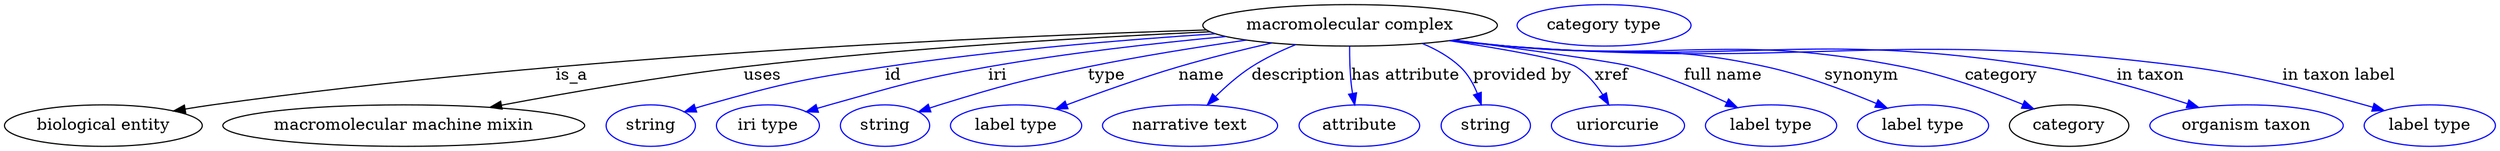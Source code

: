digraph {
	graph [bb="0,0,2144.7,123"];
	node [label="\N"];
	"macromolecular complex"	[height=0.5,
		label="macromolecular complex",
		pos="1157.1,105",
		width=3.5205];
	"biological entity"	[height=0.5,
		pos="85.142,18",
		width=2.3651];
	"macromolecular complex" -> "biological entity"	[label=is_a,
		lp="488.14,61.5",
		pos="e,145.71,30.679 1033.4,100.95 847.29,95.104 484.43,78.848 179.14,36 171.52,34.93 163.57,33.69 155.67,32.376"];
	"macromolecular machine mixin"	[height=0.5,
		pos="344.14,18",
		width=4.3329];
	"macromolecular complex" -> "macromolecular machine mixin"	[label=uses,
		lp="653.64,61.5",
		pos="e,418.5,33.844 1036.5,99.364 930.91,94.476 773.49,85.18 637.14,69 566.42,60.607 486.79,46.731 428.42,35.724"];
	id	[color=blue,
		height=0.5,
		label=string,
		pos="556.14,18",
		width=1.0652];
	"macromolecular complex" -> id	[color=blue,
		label=id,
		lp="766.14,61.5",
		pos="e,585.14,29.954 1041.3,97.559 961.67,92.215 853.64,83.16 759.14,69 689.49,58.562 671.93,55.131 604.14,36 601.04,35.124 597.84,34.151 \
594.64,33.129",
		style=solid];
	iri	[color=blue,
		height=0.5,
		label="iri type",
		pos="657.14,18",
		width=1.2277];
	"macromolecular complex" -> iri	[color=blue,
		label=iri,
		lp="856.14,61.5",
		pos="e,690.45,29.879 1050.5,95.197 990.73,89.445 915,80.792 848.14,69 786.46,58.121 771.49,52.747 711.14,36 707.57,35.009 703.88,33.941 \
700.18,32.84",
		style=solid];
	type	[color=blue,
		height=0.5,
		label=string,
		pos="758.14,18",
		width=1.0652];
	"macromolecular complex" -> type	[color=blue,
		label=type,
		lp="948.14,61.5",
		pos="e,787.08,29.944 1067.8,92.197 1026.4,86.187 976.56,78.202 932.14,69 875.04,57.17 860.85,53.27 805.14,36 802.38,35.145 799.55,34.225 \
796.7,33.271",
		style=solid];
	name	[color=blue,
		height=0.5,
		label="label type",
		pos="871.14,18",
		width=1.5707];
	"macromolecular complex" -> name	[color=blue,
		label=name,
		lp="1030.1,61.5",
		pos="e,905.06,32.403 1090.1,89.705 1064.9,83.887 1036,76.714 1010.1,69 977.75,59.349 941.86,46.381 914.67,36.07",
		style=solid];
	description	[color=blue,
		height=0.5,
		label="narrative text",
		pos="1021.1,18",
		width=2.0943];
	"macromolecular complex" -> description	[color=blue,
		label=description,
		lp="1112.6,61.5",
		pos="e,1035.4,36.011 1109.6,88.193 1097,82.986 1083.6,76.556 1072.1,69 1061.4,61.925 1051,52.383 1042.4,43.532",
		style=solid];
	"has attribute"	[color=blue,
		height=0.5,
		label=attribute,
		pos="1166.1,18",
		width=1.4443];
	"macromolecular complex" -> "has attribute"	[color=blue,
		label="has attribute",
		lp="1205.1,61.5",
		pos="e,1161.5,35.966 1156.6,86.814 1156.5,77.14 1156.8,64.858 1158.1,54 1158.5,51.309 1158.9,48.522 1159.4,45.749",
		style=solid];
	"provided by"	[color=blue,
		height=0.5,
		label=string,
		pos="1274.1,18",
		width=1.0652];
	"macromolecular complex" -> "provided by"	[color=blue,
		label="provided by",
		lp="1305.6,61.5",
		pos="e,1270.2,36.312 1219.5,89.184 1231.4,84.231 1242.9,77.669 1252.1,69 1258.8,62.743 1263.6,54.117 1266.9,45.79",
		style=solid];
	xref	[color=blue,
		height=0.5,
		label=uriorcurie,
		pos="1388.1,18",
		width=1.5887];
	"macromolecular complex" -> xref	[color=blue,
		label=xref,
		lp="1382.6,61.5",
		pos="e,1380.2,36.061 1242.8,91.663 1290.6,84.236 1342.5,75.073 1352.1,69 1361.5,63.099 1369.2,53.797 1375,44.808",
		style=solid];
	"full name"	[color=blue,
		height=0.5,
		label="label type",
		pos="1520.1,18",
		width=1.5707];
	"macromolecular complex" -> "full name"	[color=blue,
		label="full name",
		lp="1478.6,61.5",
		pos="e,1491.1,33.694 1246.9,92.257 1310.2,83.782 1386.2,73.132 1401.1,69 1429,61.274 1459.1,48.611 1482,37.962",
		style=solid];
	synonym	[color=blue,
		height=0.5,
		label="label type",
		pos="1651.1,18",
		width=1.5707];
	"macromolecular complex" -> synonym	[color=blue,
		label=synonym,
		lp="1598.1,61.5",
		pos="e,1620.2,33.225 1246.4,92.184 1261.6,90.331 1277.3,88.526 1292.1,87 1391.5,76.758 1418.6,90.547 1516.1,69 1549,61.749 1584.6,48.317 \
1611,37.2",
		style=solid];
	category	[height=0.5,
		pos="1777.1,18",
		width=1.4263];
	"macromolecular complex" -> category	[color=blue,
		label=category,
		lp="1718.6,61.5",
		pos="e,1746.6,32.528 1244.9,92.009 1260.6,90.131 1276.8,88.364 1292.1,87 1443.8,73.483 1484.8,98.415 1634.1,69 1669.9,61.953 1708.9,47.872 \
1737.1,36.444",
		style=solid];
	"in taxon"	[color=blue,
		height=0.5,
		label="organism taxon",
		pos="1930.1,18",
		width=2.3109];
	"macromolecular complex" -> "in taxon"	[color=blue,
		label="in taxon",
		lp="1847.1,61.5",
		pos="e,1888.8,33.765 1244.5,91.877 1260.4,90.001 1276.7,88.269 1292.1,87 1496.9,70.147 1551.2,101.31 1754.1,69 1797,62.182 1844.2,48.416 \
1878.9,37.052",
		style=solid];
	"in taxon label"	[color=blue,
		height=0.5,
		label="label type",
		pos="2088.1,18",
		width=1.5707];
	"macromolecular complex" -> "in taxon label"	[color=blue,
		label="in taxon label",
		lp="2009.6,61.5",
		pos="e,2048.7,31.131 1243.8,91.856 1259.8,89.958 1276.5,88.223 1292.1,87 1552.8,66.644 1620.9,102.76 1880.1,69 1935.4,61.808 1997.3,45.882 \
2039.1,33.924",
		style=solid];
	"named thing_category"	[color=blue,
		height=0.5,
		label="category type",
		pos="1376.1,105",
		width=2.0762];
}
